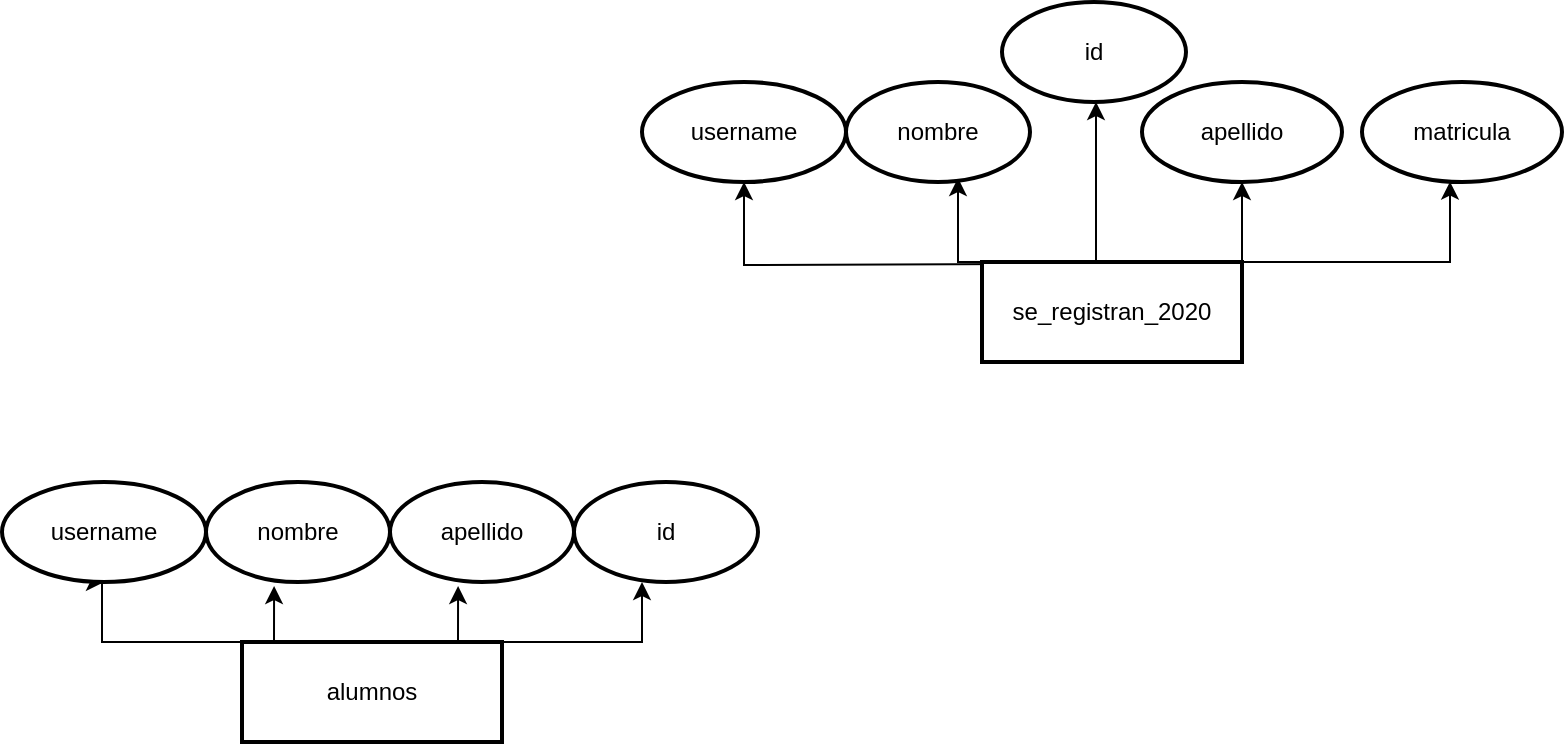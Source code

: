 <mxfile version="20.5.1" type="github">
  <diagram id="R2lEEEUBdFMjLlhIrx00" name="Page-1">
    <mxGraphModel dx="2522" dy="3344" grid="1" gridSize="10" guides="1" tooltips="1" connect="1" arrows="1" fold="1" page="1" pageScale="1" pageWidth="1100" pageHeight="850" math="0" shadow="0" extFonts="Permanent Marker^https://fonts.googleapis.com/css?family=Permanent+Marker">
      <root>
        <mxCell id="0" />
        <mxCell id="1" parent="0" />
        <mxCell id="P7RZuyyVcovGChBNpJfx-7" style="edgeStyle=orthogonalEdgeStyle;rounded=0;orthogonalLoop=1;jettySize=auto;html=1;exitX=0.5;exitY=0;exitDx=0;exitDy=0;entryX=0.5;entryY=1;entryDx=0;entryDy=0;" edge="1" parent="1" target="P7RZuyyVcovGChBNpJfx-8">
          <mxGeometry relative="1" as="geometry">
            <mxPoint x="521" y="-2219" as="sourcePoint" />
            <mxPoint x="521" y="-2244" as="targetPoint" />
          </mxGeometry>
        </mxCell>
        <mxCell id="P7RZuyyVcovGChBNpJfx-21" style="edgeStyle=orthogonalEdgeStyle;rounded=0;orthogonalLoop=1;jettySize=auto;html=1;exitX=0.25;exitY=0;exitDx=0;exitDy=0;" edge="1" parent="1">
          <mxGeometry relative="1" as="geometry">
            <mxPoint x="514.5" y="-2220" as="sourcePoint" />
            <mxPoint x="478" y="-2261.993" as="targetPoint" />
            <Array as="points">
              <mxPoint x="478" y="-2220" />
            </Array>
          </mxGeometry>
        </mxCell>
        <mxCell id="P7RZuyyVcovGChBNpJfx-27" style="edgeStyle=orthogonalEdgeStyle;rounded=0;orthogonalLoop=1;jettySize=auto;html=1;exitX=1;exitY=0;exitDx=0;exitDy=0;" edge="1" parent="1" source="P7RZuyyVcovGChBNpJfx-1" target="P7RZuyyVcovGChBNpJfx-25">
          <mxGeometry relative="1" as="geometry">
            <Array as="points">
              <mxPoint x="724" y="-2220" />
            </Array>
          </mxGeometry>
        </mxCell>
        <mxCell id="P7RZuyyVcovGChBNpJfx-28" style="edgeStyle=orthogonalEdgeStyle;rounded=0;orthogonalLoop=1;jettySize=auto;html=1;exitX=1;exitY=0;exitDx=0;exitDy=0;entryX=0.5;entryY=1;entryDx=0;entryDy=0;" edge="1" parent="1" source="P7RZuyyVcovGChBNpJfx-1" target="P7RZuyyVcovGChBNpJfx-18">
          <mxGeometry relative="1" as="geometry" />
        </mxCell>
        <mxCell id="P7RZuyyVcovGChBNpJfx-30" style="edgeStyle=orthogonalEdgeStyle;rounded=0;orthogonalLoop=1;jettySize=auto;html=1;exitX=0.5;exitY=0;exitDx=0;exitDy=0;" edge="1" parent="1">
          <mxGeometry relative="1" as="geometry">
            <mxPoint x="547" y="-2220" as="sourcePoint" />
            <mxPoint x="547" y="-2300" as="targetPoint" />
          </mxGeometry>
        </mxCell>
        <mxCell id="P7RZuyyVcovGChBNpJfx-1" value="se_registran_2020" style="rounded=0;whiteSpace=wrap;html=1;strokeWidth=2;" vertex="1" parent="1">
          <mxGeometry x="490" y="-2220" width="130" height="50" as="geometry" />
        </mxCell>
        <mxCell id="P7RZuyyVcovGChBNpJfx-8" value="username" style="ellipse;whiteSpace=wrap;html=1;strokeWidth=2;" vertex="1" parent="1">
          <mxGeometry x="320" y="-2310" width="102" height="50" as="geometry" />
        </mxCell>
        <mxCell id="P7RZuyyVcovGChBNpJfx-16" value="nombre" style="ellipse;whiteSpace=wrap;html=1;strokeWidth=2;" vertex="1" parent="1">
          <mxGeometry x="422" y="-2310" width="92" height="50" as="geometry" />
        </mxCell>
        <mxCell id="P7RZuyyVcovGChBNpJfx-18" value="apellido" style="ellipse;whiteSpace=wrap;html=1;strokeWidth=2;" vertex="1" parent="1">
          <mxGeometry x="570" y="-2310" width="100" height="50" as="geometry" />
        </mxCell>
        <mxCell id="P7RZuyyVcovGChBNpJfx-25" value="matricula" style="ellipse;whiteSpace=wrap;html=1;strokeWidth=2;" vertex="1" parent="1">
          <mxGeometry x="680" y="-2310" width="100" height="50" as="geometry" />
        </mxCell>
        <mxCell id="P7RZuyyVcovGChBNpJfx-31" value="id" style="ellipse;whiteSpace=wrap;html=1;strokeWidth=2;" vertex="1" parent="1">
          <mxGeometry x="500" y="-2350" width="92" height="50" as="geometry" />
        </mxCell>
        <mxCell id="P7RZuyyVcovGChBNpJfx-40" style="edgeStyle=orthogonalEdgeStyle;rounded=0;orthogonalLoop=1;jettySize=auto;html=1;exitX=0;exitY=0;exitDx=0;exitDy=0;entryX=0.5;entryY=1;entryDx=0;entryDy=0;" edge="1" parent="1" source="P7RZuyyVcovGChBNpJfx-33" target="P7RZuyyVcovGChBNpJfx-34">
          <mxGeometry relative="1" as="geometry">
            <Array as="points">
              <mxPoint x="50" y="-2030" />
            </Array>
          </mxGeometry>
        </mxCell>
        <mxCell id="P7RZuyyVcovGChBNpJfx-43" style="edgeStyle=orthogonalEdgeStyle;rounded=0;orthogonalLoop=1;jettySize=auto;html=1;exitX=0.25;exitY=0;exitDx=0;exitDy=0;entryX=0.37;entryY=1.04;entryDx=0;entryDy=0;entryPerimeter=0;" edge="1" parent="1" source="P7RZuyyVcovGChBNpJfx-33" target="P7RZuyyVcovGChBNpJfx-39">
          <mxGeometry relative="1" as="geometry" />
        </mxCell>
        <mxCell id="P7RZuyyVcovGChBNpJfx-49" style="edgeStyle=orthogonalEdgeStyle;rounded=0;orthogonalLoop=1;jettySize=auto;html=1;exitX=1;exitY=0;exitDx=0;exitDy=0;" edge="1" parent="1" source="P7RZuyyVcovGChBNpJfx-33">
          <mxGeometry relative="1" as="geometry">
            <mxPoint x="320" y="-2060" as="targetPoint" />
            <Array as="points">
              <mxPoint x="320" y="-2030" />
            </Array>
          </mxGeometry>
        </mxCell>
        <mxCell id="P7RZuyyVcovGChBNpJfx-33" value="alumnos" style="rounded=0;whiteSpace=wrap;html=1;strokeWidth=2;" vertex="1" parent="1">
          <mxGeometry x="120" y="-2030" width="130" height="50" as="geometry" />
        </mxCell>
        <mxCell id="P7RZuyyVcovGChBNpJfx-34" value="username" style="ellipse;whiteSpace=wrap;html=1;strokeWidth=2;" vertex="1" parent="1">
          <mxGeometry y="-2110" width="102" height="50" as="geometry" />
        </mxCell>
        <mxCell id="P7RZuyyVcovGChBNpJfx-39" value="nombre" style="ellipse;whiteSpace=wrap;html=1;strokeWidth=2;" vertex="1" parent="1">
          <mxGeometry x="102" y="-2110" width="92" height="50" as="geometry" />
        </mxCell>
        <mxCell id="P7RZuyyVcovGChBNpJfx-46" style="edgeStyle=orthogonalEdgeStyle;rounded=0;orthogonalLoop=1;jettySize=auto;html=1;exitX=0.25;exitY=0;exitDx=0;exitDy=0;entryX=0.37;entryY=1.04;entryDx=0;entryDy=0;entryPerimeter=0;" edge="1" parent="1" target="P7RZuyyVcovGChBNpJfx-47">
          <mxGeometry relative="1" as="geometry">
            <mxPoint x="244.5" y="-2030" as="sourcePoint" />
          </mxGeometry>
        </mxCell>
        <mxCell id="P7RZuyyVcovGChBNpJfx-47" value="apellido" style="ellipse;whiteSpace=wrap;html=1;strokeWidth=2;" vertex="1" parent="1">
          <mxGeometry x="194" y="-2110" width="92" height="50" as="geometry" />
        </mxCell>
        <mxCell id="P7RZuyyVcovGChBNpJfx-51" value="id" style="ellipse;whiteSpace=wrap;html=1;strokeWidth=2;" vertex="1" parent="1">
          <mxGeometry x="286" y="-2110" width="92" height="50" as="geometry" />
        </mxCell>
      </root>
    </mxGraphModel>
  </diagram>
</mxfile>
